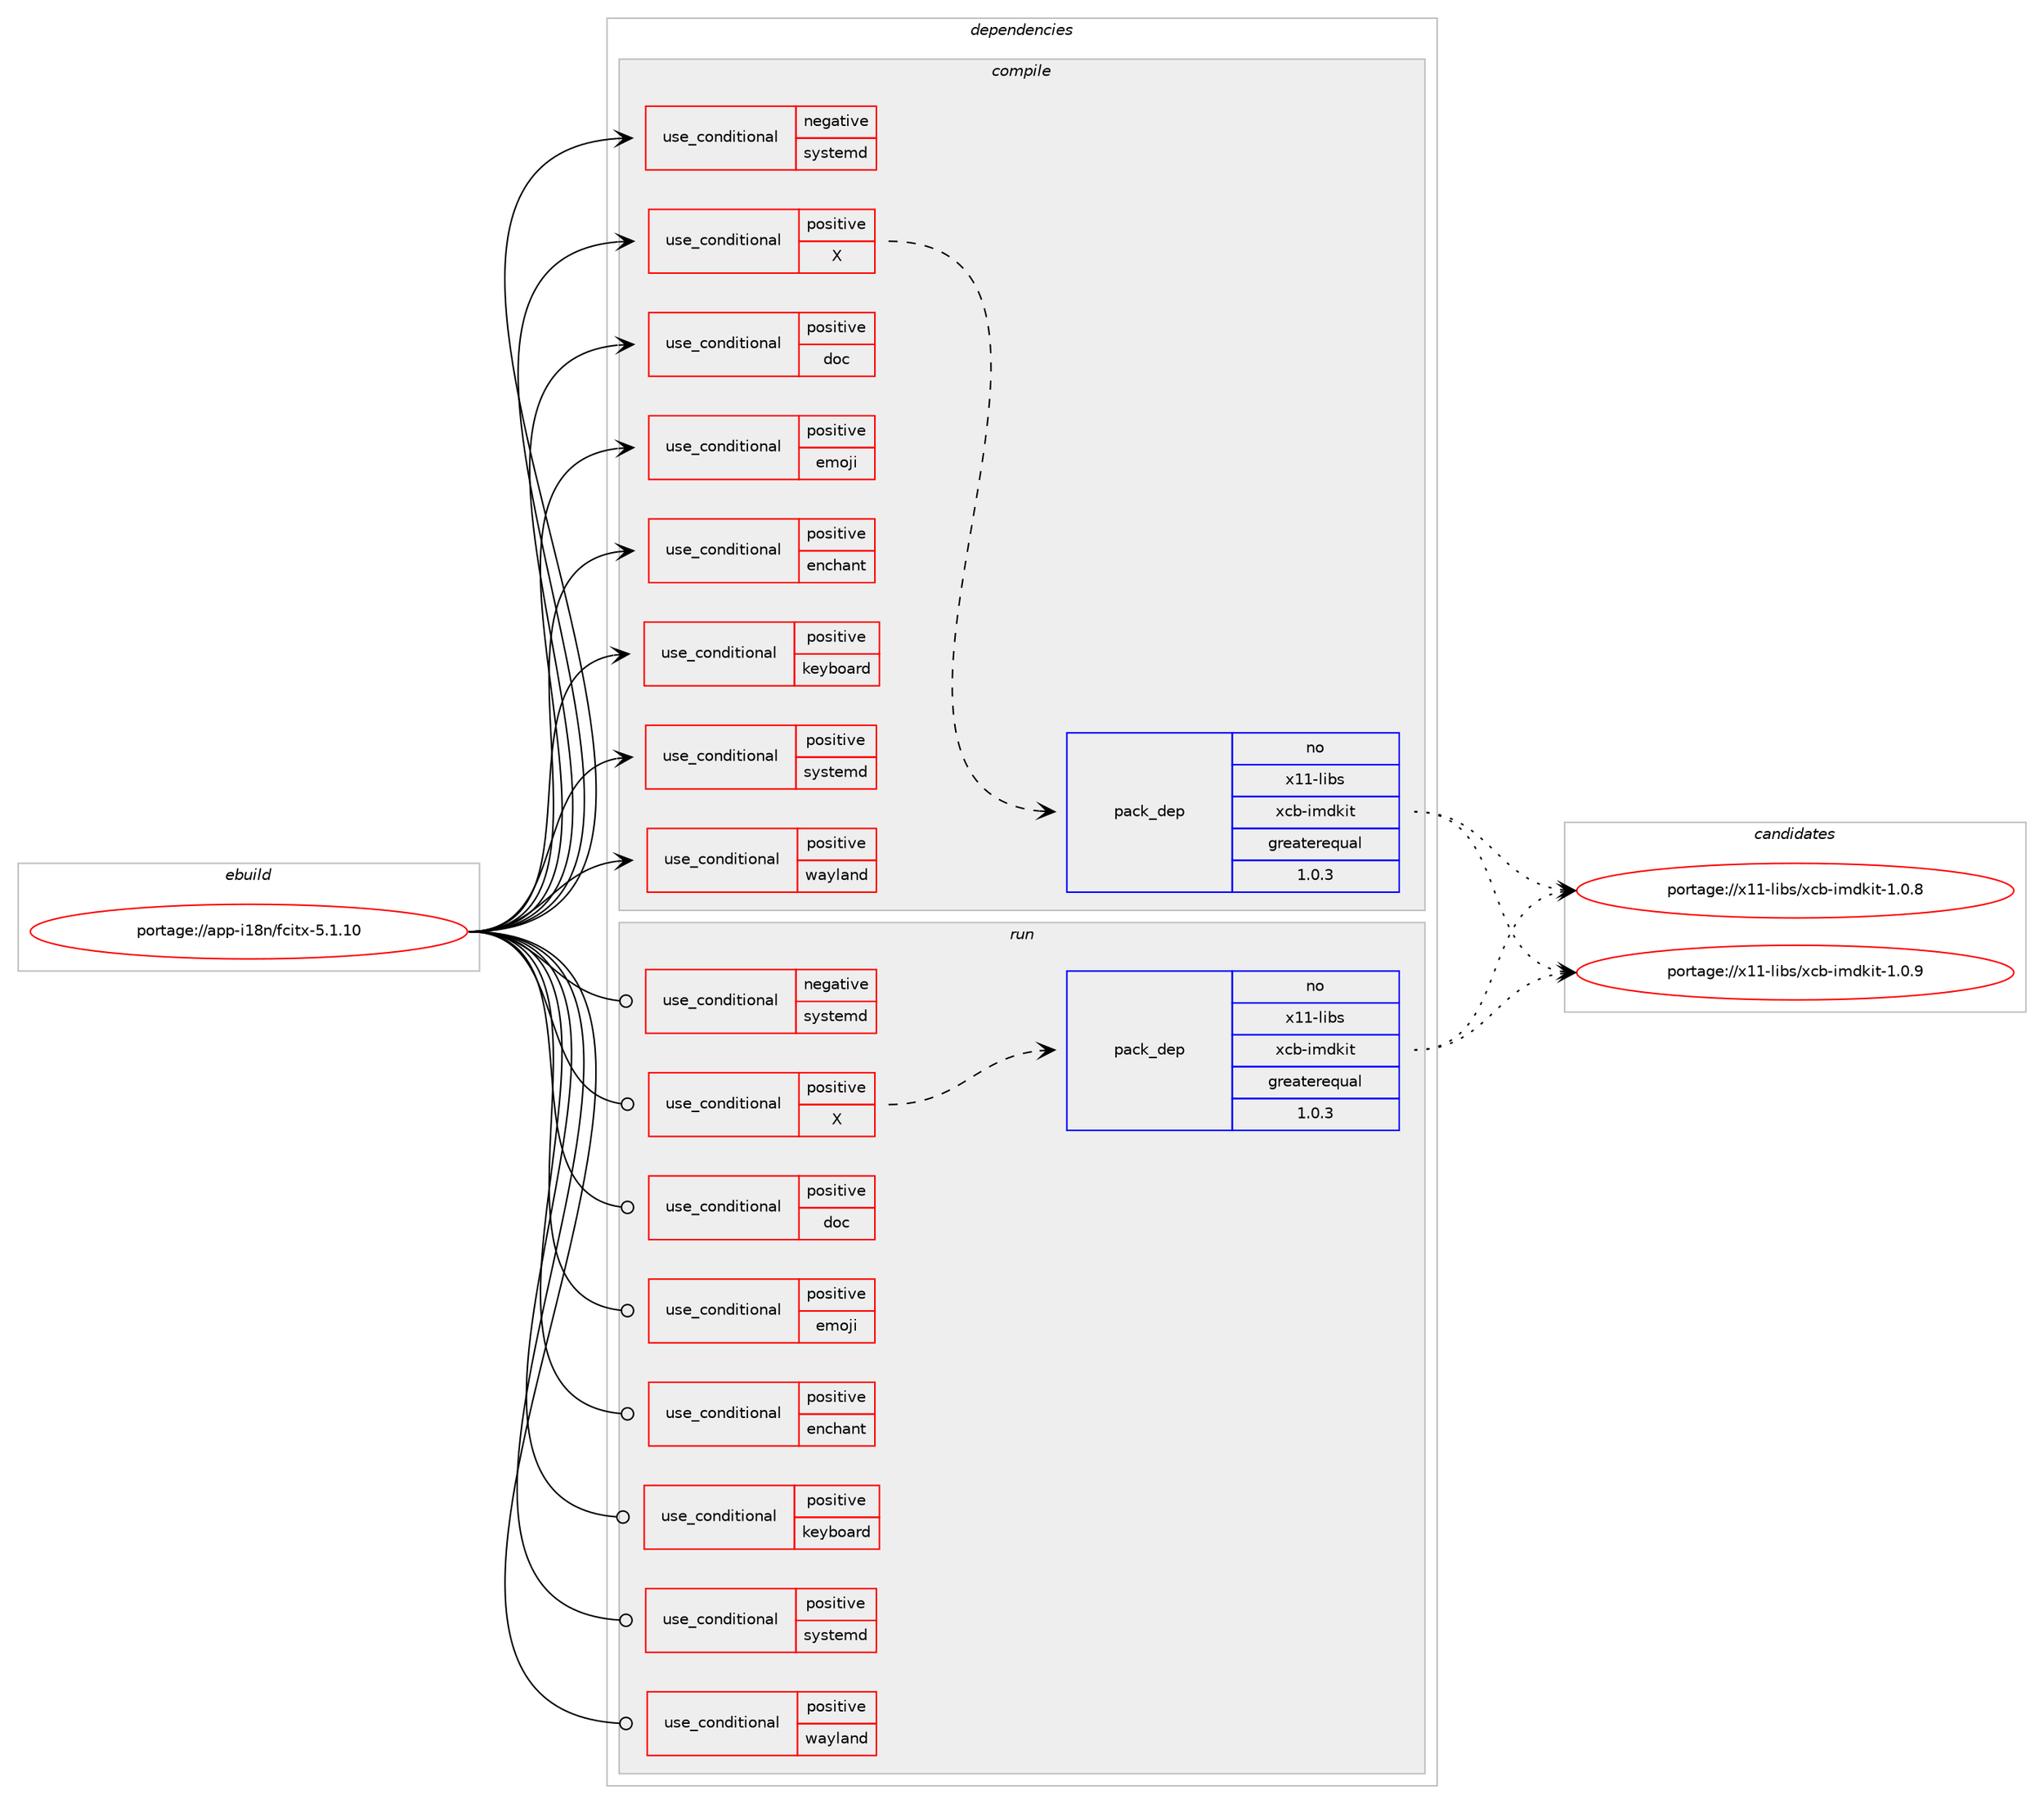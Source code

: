 digraph prolog {

# *************
# Graph options
# *************

newrank=true;
concentrate=true;
compound=true;
graph [rankdir=LR,fontname=Helvetica,fontsize=10,ranksep=1.5];#, ranksep=2.5, nodesep=0.2];
edge  [arrowhead=vee];
node  [fontname=Helvetica,fontsize=10];

# **********
# The ebuild
# **********

subgraph cluster_leftcol {
color=gray;
rank=same;
label=<<i>ebuild</i>>;
id [label="portage://app-i18n/fcitx-5.1.10", color=red, width=4, href="../app-i18n/fcitx-5.1.10.svg"];
}

# ****************
# The dependencies
# ****************

subgraph cluster_midcol {
color=gray;
label=<<i>dependencies</i>>;
subgraph cluster_compile {
fillcolor="#eeeeee";
style=filled;
label=<<i>compile</i>>;
subgraph cond10401 {
dependency16558 [label=<<TABLE BORDER="0" CELLBORDER="1" CELLSPACING="0" CELLPADDING="4"><TR><TD ROWSPAN="3" CELLPADDING="10">use_conditional</TD></TR><TR><TD>negative</TD></TR><TR><TD>systemd</TD></TR></TABLE>>, shape=none, color=red];
# *** BEGIN UNKNOWN DEPENDENCY TYPE (TODO) ***
# dependency16558 -> package_dependency(portage://app-i18n/fcitx-5.1.10,install,no,dev-libs,libuv,none,[,,],[],[])
# *** END UNKNOWN DEPENDENCY TYPE (TODO) ***

# *** BEGIN UNKNOWN DEPENDENCY TYPE (TODO) ***
# dependency16558 -> package_dependency(portage://app-i18n/fcitx-5.1.10,install,no,sys-apps,dbus,none,[,,],[],[])
# *** END UNKNOWN DEPENDENCY TYPE (TODO) ***

}
id:e -> dependency16558:w [weight=20,style="solid",arrowhead="vee"];
subgraph cond10402 {
dependency16559 [label=<<TABLE BORDER="0" CELLBORDER="1" CELLSPACING="0" CELLPADDING="4"><TR><TD ROWSPAN="3" CELLPADDING="10">use_conditional</TD></TR><TR><TD>positive</TD></TR><TR><TD>X</TD></TR></TABLE>>, shape=none, color=red];
# *** BEGIN UNKNOWN DEPENDENCY TYPE (TODO) ***
# dependency16559 -> package_dependency(portage://app-i18n/fcitx-5.1.10,install,no,dev-libs,glib,none,[,,],[slot(2)],[])
# *** END UNKNOWN DEPENDENCY TYPE (TODO) ***

subgraph pack5815 {
dependency16560 [label=<<TABLE BORDER="0" CELLBORDER="1" CELLSPACING="0" CELLPADDING="4" WIDTH="220"><TR><TD ROWSPAN="6" CELLPADDING="30">pack_dep</TD></TR><TR><TD WIDTH="110">no</TD></TR><TR><TD>x11-libs</TD></TR><TR><TD>xcb-imdkit</TD></TR><TR><TD>greaterequal</TD></TR><TR><TD>1.0.3</TD></TR></TABLE>>, shape=none, color=blue];
}
dependency16559:e -> dependency16560:w [weight=20,style="dashed",arrowhead="vee"];
# *** BEGIN UNKNOWN DEPENDENCY TYPE (TODO) ***
# dependency16559 -> package_dependency(portage://app-i18n/fcitx-5.1.10,install,no,x11-libs,libX11,none,[,,],[],[])
# *** END UNKNOWN DEPENDENCY TYPE (TODO) ***

# *** BEGIN UNKNOWN DEPENDENCY TYPE (TODO) ***
# dependency16559 -> package_dependency(portage://app-i18n/fcitx-5.1.10,install,no,x11-libs,libxkbfile,none,[,,],[],[])
# *** END UNKNOWN DEPENDENCY TYPE (TODO) ***

# *** BEGIN UNKNOWN DEPENDENCY TYPE (TODO) ***
# dependency16559 -> package_dependency(portage://app-i18n/fcitx-5.1.10,install,no,x11-libs,xcb-util,none,[,,],[],[])
# *** END UNKNOWN DEPENDENCY TYPE (TODO) ***

# *** BEGIN UNKNOWN DEPENDENCY TYPE (TODO) ***
# dependency16559 -> package_dependency(portage://app-i18n/fcitx-5.1.10,install,no,x11-libs,xcb-util-keysyms,none,[,,],[],[])
# *** END UNKNOWN DEPENDENCY TYPE (TODO) ***

# *** BEGIN UNKNOWN DEPENDENCY TYPE (TODO) ***
# dependency16559 -> package_dependency(portage://app-i18n/fcitx-5.1.10,install,no,x11-libs,xcb-util-wm,none,[,,],[],[])
# *** END UNKNOWN DEPENDENCY TYPE (TODO) ***

}
id:e -> dependency16559:w [weight=20,style="solid",arrowhead="vee"];
subgraph cond10403 {
dependency16561 [label=<<TABLE BORDER="0" CELLBORDER="1" CELLSPACING="0" CELLPADDING="4"><TR><TD ROWSPAN="3" CELLPADDING="10">use_conditional</TD></TR><TR><TD>positive</TD></TR><TR><TD>doc</TD></TR></TABLE>>, shape=none, color=red];
# *** BEGIN UNKNOWN DEPENDENCY TYPE (TODO) ***
# dependency16561 -> package_dependency(portage://app-i18n/fcitx-5.1.10,install,no,app-text,doxygen,none,[,,],[],[])
# *** END UNKNOWN DEPENDENCY TYPE (TODO) ***

# *** BEGIN UNKNOWN DEPENDENCY TYPE (TODO) ***
# dependency16561 -> package_dependency(portage://app-i18n/fcitx-5.1.10,install,no,dev-texlive,texlive-fontutils,none,[,,],[],[])
# *** END UNKNOWN DEPENDENCY TYPE (TODO) ***

}
id:e -> dependency16561:w [weight=20,style="solid",arrowhead="vee"];
subgraph cond10404 {
dependency16562 [label=<<TABLE BORDER="0" CELLBORDER="1" CELLSPACING="0" CELLPADDING="4"><TR><TD ROWSPAN="3" CELLPADDING="10">use_conditional</TD></TR><TR><TD>positive</TD></TR><TR><TD>emoji</TD></TR></TABLE>>, shape=none, color=red];
# *** BEGIN UNKNOWN DEPENDENCY TYPE (TODO) ***
# dependency16562 -> package_dependency(portage://app-i18n/fcitx-5.1.10,install,no,sys-libs,zlib,none,[,,],[],[])
# *** END UNKNOWN DEPENDENCY TYPE (TODO) ***

}
id:e -> dependency16562:w [weight=20,style="solid",arrowhead="vee"];
subgraph cond10405 {
dependency16563 [label=<<TABLE BORDER="0" CELLBORDER="1" CELLSPACING="0" CELLPADDING="4"><TR><TD ROWSPAN="3" CELLPADDING="10">use_conditional</TD></TR><TR><TD>positive</TD></TR><TR><TD>enchant</TD></TR></TABLE>>, shape=none, color=red];
# *** BEGIN UNKNOWN DEPENDENCY TYPE (TODO) ***
# dependency16563 -> package_dependency(portage://app-i18n/fcitx-5.1.10,install,no,app-text,enchant,none,[,,],[slot(2)],[])
# *** END UNKNOWN DEPENDENCY TYPE (TODO) ***

}
id:e -> dependency16563:w [weight=20,style="solid",arrowhead="vee"];
subgraph cond10406 {
dependency16564 [label=<<TABLE BORDER="0" CELLBORDER="1" CELLSPACING="0" CELLPADDING="4"><TR><TD ROWSPAN="3" CELLPADDING="10">use_conditional</TD></TR><TR><TD>positive</TD></TR><TR><TD>keyboard</TD></TR></TABLE>>, shape=none, color=red];
# *** BEGIN UNKNOWN DEPENDENCY TYPE (TODO) ***
# dependency16564 -> package_dependency(portage://app-i18n/fcitx-5.1.10,install,no,app-text,iso-codes,none,[,,],[],[])
# *** END UNKNOWN DEPENDENCY TYPE (TODO) ***

# *** BEGIN UNKNOWN DEPENDENCY TYPE (TODO) ***
# dependency16564 -> package_dependency(portage://app-i18n/fcitx-5.1.10,install,no,dev-libs,expat,none,[,,],[],[])
# *** END UNKNOWN DEPENDENCY TYPE (TODO) ***

# *** BEGIN UNKNOWN DEPENDENCY TYPE (TODO) ***
# dependency16564 -> package_dependency(portage://app-i18n/fcitx-5.1.10,install,no,dev-libs,json-c,none,[,,],any_same_slot,[])
# *** END UNKNOWN DEPENDENCY TYPE (TODO) ***

# *** BEGIN UNKNOWN DEPENDENCY TYPE (TODO) ***
# dependency16564 -> package_dependency(portage://app-i18n/fcitx-5.1.10,install,no,x11-misc,xkeyboard-config,none,[,,],[],[])
# *** END UNKNOWN DEPENDENCY TYPE (TODO) ***

# *** BEGIN UNKNOWN DEPENDENCY TYPE (TODO) ***
# dependency16564 -> package_dependency(portage://app-i18n/fcitx-5.1.10,install,no,x11-libs,libxkbcommon,none,[,,],[],[use(optenable(X),none),use(optenable(wayland),none)])
# *** END UNKNOWN DEPENDENCY TYPE (TODO) ***

}
id:e -> dependency16564:w [weight=20,style="solid",arrowhead="vee"];
subgraph cond10407 {
dependency16565 [label=<<TABLE BORDER="0" CELLBORDER="1" CELLSPACING="0" CELLPADDING="4"><TR><TD ROWSPAN="3" CELLPADDING="10">use_conditional</TD></TR><TR><TD>positive</TD></TR><TR><TD>systemd</TD></TR></TABLE>>, shape=none, color=red];
# *** BEGIN UNKNOWN DEPENDENCY TYPE (TODO) ***
# dependency16565 -> package_dependency(portage://app-i18n/fcitx-5.1.10,install,no,sys-apps,systemd,none,[,,],[],[])
# *** END UNKNOWN DEPENDENCY TYPE (TODO) ***

}
id:e -> dependency16565:w [weight=20,style="solid",arrowhead="vee"];
subgraph cond10408 {
dependency16566 [label=<<TABLE BORDER="0" CELLBORDER="1" CELLSPACING="0" CELLPADDING="4"><TR><TD ROWSPAN="3" CELLPADDING="10">use_conditional</TD></TR><TR><TD>positive</TD></TR><TR><TD>wayland</TD></TR></TABLE>>, shape=none, color=red];
# *** BEGIN UNKNOWN DEPENDENCY TYPE (TODO) ***
# dependency16566 -> package_dependency(portage://app-i18n/fcitx-5.1.10,install,no,dev-libs,glib,none,[,,],[slot(2)],[])
# *** END UNKNOWN DEPENDENCY TYPE (TODO) ***

# *** BEGIN UNKNOWN DEPENDENCY TYPE (TODO) ***
# dependency16566 -> package_dependency(portage://app-i18n/fcitx-5.1.10,install,no,dev-libs,wayland,none,[,,],[],[])
# *** END UNKNOWN DEPENDENCY TYPE (TODO) ***

# *** BEGIN UNKNOWN DEPENDENCY TYPE (TODO) ***
# dependency16566 -> package_dependency(portage://app-i18n/fcitx-5.1.10,install,no,dev-libs,wayland-protocols,none,[,,],[],[])
# *** END UNKNOWN DEPENDENCY TYPE (TODO) ***

# *** BEGIN UNKNOWN DEPENDENCY TYPE (TODO) ***
# dependency16566 -> package_dependency(portage://app-i18n/fcitx-5.1.10,install,no,dev-util,wayland-scanner,none,[,,],[],[])
# *** END UNKNOWN DEPENDENCY TYPE (TODO) ***

}
id:e -> dependency16566:w [weight=20,style="solid",arrowhead="vee"];
# *** BEGIN UNKNOWN DEPENDENCY TYPE (TODO) ***
# id -> package_dependency(portage://app-i18n/fcitx-5.1.10,install,no,dev-libs,libfmt,none,[,,],[],[])
# *** END UNKNOWN DEPENDENCY TYPE (TODO) ***

# *** BEGIN UNKNOWN DEPENDENCY TYPE (TODO) ***
# id -> package_dependency(portage://app-i18n/fcitx-5.1.10,install,no,sys-devel,gettext,none,[,,],[],[])
# *** END UNKNOWN DEPENDENCY TYPE (TODO) ***

# *** BEGIN UNKNOWN DEPENDENCY TYPE (TODO) ***
# id -> package_dependency(portage://app-i18n/fcitx-5.1.10,install,no,virtual,libintl,none,[,,],[],[])
# *** END UNKNOWN DEPENDENCY TYPE (TODO) ***

# *** BEGIN UNKNOWN DEPENDENCY TYPE (TODO) ***
# id -> package_dependency(portage://app-i18n/fcitx-5.1.10,install,no,x11-libs,cairo,none,[,,],[],[use(optenable(X),none)])
# *** END UNKNOWN DEPENDENCY TYPE (TODO) ***

# *** BEGIN UNKNOWN DEPENDENCY TYPE (TODO) ***
# id -> package_dependency(portage://app-i18n/fcitx-5.1.10,install,no,x11-libs,gdk-pixbuf,none,[,,],[slot(2)],[])
# *** END UNKNOWN DEPENDENCY TYPE (TODO) ***

# *** BEGIN UNKNOWN DEPENDENCY TYPE (TODO) ***
# id -> package_dependency(portage://app-i18n/fcitx-5.1.10,install,no,x11-libs,pango,none,[,,],[],[use(optenable(X),none)])
# *** END UNKNOWN DEPENDENCY TYPE (TODO) ***

# *** BEGIN UNKNOWN DEPENDENCY TYPE (TODO) ***
# id -> package_dependency(portage://app-i18n/fcitx-5.1.10,install,weak,app-i18n,fcitx,none,[,,],[slot(4)],[])
# *** END UNKNOWN DEPENDENCY TYPE (TODO) ***

}
subgraph cluster_compileandrun {
fillcolor="#eeeeee";
style=filled;
label=<<i>compile and run</i>>;
}
subgraph cluster_run {
fillcolor="#eeeeee";
style=filled;
label=<<i>run</i>>;
subgraph cond10409 {
dependency16567 [label=<<TABLE BORDER="0" CELLBORDER="1" CELLSPACING="0" CELLPADDING="4"><TR><TD ROWSPAN="3" CELLPADDING="10">use_conditional</TD></TR><TR><TD>negative</TD></TR><TR><TD>systemd</TD></TR></TABLE>>, shape=none, color=red];
# *** BEGIN UNKNOWN DEPENDENCY TYPE (TODO) ***
# dependency16567 -> package_dependency(portage://app-i18n/fcitx-5.1.10,run,no,dev-libs,libuv,none,[,,],[],[])
# *** END UNKNOWN DEPENDENCY TYPE (TODO) ***

# *** BEGIN UNKNOWN DEPENDENCY TYPE (TODO) ***
# dependency16567 -> package_dependency(portage://app-i18n/fcitx-5.1.10,run,no,sys-apps,dbus,none,[,,],[],[])
# *** END UNKNOWN DEPENDENCY TYPE (TODO) ***

}
id:e -> dependency16567:w [weight=20,style="solid",arrowhead="odot"];
subgraph cond10410 {
dependency16568 [label=<<TABLE BORDER="0" CELLBORDER="1" CELLSPACING="0" CELLPADDING="4"><TR><TD ROWSPAN="3" CELLPADDING="10">use_conditional</TD></TR><TR><TD>positive</TD></TR><TR><TD>X</TD></TR></TABLE>>, shape=none, color=red];
# *** BEGIN UNKNOWN DEPENDENCY TYPE (TODO) ***
# dependency16568 -> package_dependency(portage://app-i18n/fcitx-5.1.10,run,no,dev-libs,glib,none,[,,],[slot(2)],[])
# *** END UNKNOWN DEPENDENCY TYPE (TODO) ***

subgraph pack5816 {
dependency16569 [label=<<TABLE BORDER="0" CELLBORDER="1" CELLSPACING="0" CELLPADDING="4" WIDTH="220"><TR><TD ROWSPAN="6" CELLPADDING="30">pack_dep</TD></TR><TR><TD WIDTH="110">no</TD></TR><TR><TD>x11-libs</TD></TR><TR><TD>xcb-imdkit</TD></TR><TR><TD>greaterequal</TD></TR><TR><TD>1.0.3</TD></TR></TABLE>>, shape=none, color=blue];
}
dependency16568:e -> dependency16569:w [weight=20,style="dashed",arrowhead="vee"];
# *** BEGIN UNKNOWN DEPENDENCY TYPE (TODO) ***
# dependency16568 -> package_dependency(portage://app-i18n/fcitx-5.1.10,run,no,x11-libs,libX11,none,[,,],[],[])
# *** END UNKNOWN DEPENDENCY TYPE (TODO) ***

# *** BEGIN UNKNOWN DEPENDENCY TYPE (TODO) ***
# dependency16568 -> package_dependency(portage://app-i18n/fcitx-5.1.10,run,no,x11-libs,libxkbfile,none,[,,],[],[])
# *** END UNKNOWN DEPENDENCY TYPE (TODO) ***

# *** BEGIN UNKNOWN DEPENDENCY TYPE (TODO) ***
# dependency16568 -> package_dependency(portage://app-i18n/fcitx-5.1.10,run,no,x11-libs,xcb-util,none,[,,],[],[])
# *** END UNKNOWN DEPENDENCY TYPE (TODO) ***

# *** BEGIN UNKNOWN DEPENDENCY TYPE (TODO) ***
# dependency16568 -> package_dependency(portage://app-i18n/fcitx-5.1.10,run,no,x11-libs,xcb-util-keysyms,none,[,,],[],[])
# *** END UNKNOWN DEPENDENCY TYPE (TODO) ***

# *** BEGIN UNKNOWN DEPENDENCY TYPE (TODO) ***
# dependency16568 -> package_dependency(portage://app-i18n/fcitx-5.1.10,run,no,x11-libs,xcb-util-wm,none,[,,],[],[])
# *** END UNKNOWN DEPENDENCY TYPE (TODO) ***

}
id:e -> dependency16568:w [weight=20,style="solid",arrowhead="odot"];
subgraph cond10411 {
dependency16570 [label=<<TABLE BORDER="0" CELLBORDER="1" CELLSPACING="0" CELLPADDING="4"><TR><TD ROWSPAN="3" CELLPADDING="10">use_conditional</TD></TR><TR><TD>positive</TD></TR><TR><TD>doc</TD></TR></TABLE>>, shape=none, color=red];
# *** BEGIN UNKNOWN DEPENDENCY TYPE (TODO) ***
# dependency16570 -> package_dependency(portage://app-i18n/fcitx-5.1.10,run,no,app-text,doxygen,none,[,,],[],[])
# *** END UNKNOWN DEPENDENCY TYPE (TODO) ***

# *** BEGIN UNKNOWN DEPENDENCY TYPE (TODO) ***
# dependency16570 -> package_dependency(portage://app-i18n/fcitx-5.1.10,run,no,dev-texlive,texlive-fontutils,none,[,,],[],[])
# *** END UNKNOWN DEPENDENCY TYPE (TODO) ***

}
id:e -> dependency16570:w [weight=20,style="solid",arrowhead="odot"];
subgraph cond10412 {
dependency16571 [label=<<TABLE BORDER="0" CELLBORDER="1" CELLSPACING="0" CELLPADDING="4"><TR><TD ROWSPAN="3" CELLPADDING="10">use_conditional</TD></TR><TR><TD>positive</TD></TR><TR><TD>emoji</TD></TR></TABLE>>, shape=none, color=red];
# *** BEGIN UNKNOWN DEPENDENCY TYPE (TODO) ***
# dependency16571 -> package_dependency(portage://app-i18n/fcitx-5.1.10,run,no,sys-libs,zlib,none,[,,],[],[])
# *** END UNKNOWN DEPENDENCY TYPE (TODO) ***

}
id:e -> dependency16571:w [weight=20,style="solid",arrowhead="odot"];
subgraph cond10413 {
dependency16572 [label=<<TABLE BORDER="0" CELLBORDER="1" CELLSPACING="0" CELLPADDING="4"><TR><TD ROWSPAN="3" CELLPADDING="10">use_conditional</TD></TR><TR><TD>positive</TD></TR><TR><TD>enchant</TD></TR></TABLE>>, shape=none, color=red];
# *** BEGIN UNKNOWN DEPENDENCY TYPE (TODO) ***
# dependency16572 -> package_dependency(portage://app-i18n/fcitx-5.1.10,run,no,app-text,enchant,none,[,,],[slot(2)],[])
# *** END UNKNOWN DEPENDENCY TYPE (TODO) ***

}
id:e -> dependency16572:w [weight=20,style="solid",arrowhead="odot"];
subgraph cond10414 {
dependency16573 [label=<<TABLE BORDER="0" CELLBORDER="1" CELLSPACING="0" CELLPADDING="4"><TR><TD ROWSPAN="3" CELLPADDING="10">use_conditional</TD></TR><TR><TD>positive</TD></TR><TR><TD>keyboard</TD></TR></TABLE>>, shape=none, color=red];
# *** BEGIN UNKNOWN DEPENDENCY TYPE (TODO) ***
# dependency16573 -> package_dependency(portage://app-i18n/fcitx-5.1.10,run,no,app-text,iso-codes,none,[,,],[],[])
# *** END UNKNOWN DEPENDENCY TYPE (TODO) ***

# *** BEGIN UNKNOWN DEPENDENCY TYPE (TODO) ***
# dependency16573 -> package_dependency(portage://app-i18n/fcitx-5.1.10,run,no,dev-libs,expat,none,[,,],[],[])
# *** END UNKNOWN DEPENDENCY TYPE (TODO) ***

# *** BEGIN UNKNOWN DEPENDENCY TYPE (TODO) ***
# dependency16573 -> package_dependency(portage://app-i18n/fcitx-5.1.10,run,no,dev-libs,json-c,none,[,,],any_same_slot,[])
# *** END UNKNOWN DEPENDENCY TYPE (TODO) ***

# *** BEGIN UNKNOWN DEPENDENCY TYPE (TODO) ***
# dependency16573 -> package_dependency(portage://app-i18n/fcitx-5.1.10,run,no,x11-misc,xkeyboard-config,none,[,,],[],[])
# *** END UNKNOWN DEPENDENCY TYPE (TODO) ***

# *** BEGIN UNKNOWN DEPENDENCY TYPE (TODO) ***
# dependency16573 -> package_dependency(portage://app-i18n/fcitx-5.1.10,run,no,x11-libs,libxkbcommon,none,[,,],[],[use(optenable(X),none),use(optenable(wayland),none)])
# *** END UNKNOWN DEPENDENCY TYPE (TODO) ***

}
id:e -> dependency16573:w [weight=20,style="solid",arrowhead="odot"];
subgraph cond10415 {
dependency16574 [label=<<TABLE BORDER="0" CELLBORDER="1" CELLSPACING="0" CELLPADDING="4"><TR><TD ROWSPAN="3" CELLPADDING="10">use_conditional</TD></TR><TR><TD>positive</TD></TR><TR><TD>systemd</TD></TR></TABLE>>, shape=none, color=red];
# *** BEGIN UNKNOWN DEPENDENCY TYPE (TODO) ***
# dependency16574 -> package_dependency(portage://app-i18n/fcitx-5.1.10,run,no,sys-apps,systemd,none,[,,],[],[])
# *** END UNKNOWN DEPENDENCY TYPE (TODO) ***

}
id:e -> dependency16574:w [weight=20,style="solid",arrowhead="odot"];
subgraph cond10416 {
dependency16575 [label=<<TABLE BORDER="0" CELLBORDER="1" CELLSPACING="0" CELLPADDING="4"><TR><TD ROWSPAN="3" CELLPADDING="10">use_conditional</TD></TR><TR><TD>positive</TD></TR><TR><TD>wayland</TD></TR></TABLE>>, shape=none, color=red];
# *** BEGIN UNKNOWN DEPENDENCY TYPE (TODO) ***
# dependency16575 -> package_dependency(portage://app-i18n/fcitx-5.1.10,run,no,dev-libs,glib,none,[,,],[slot(2)],[])
# *** END UNKNOWN DEPENDENCY TYPE (TODO) ***

# *** BEGIN UNKNOWN DEPENDENCY TYPE (TODO) ***
# dependency16575 -> package_dependency(portage://app-i18n/fcitx-5.1.10,run,no,dev-libs,wayland,none,[,,],[],[])
# *** END UNKNOWN DEPENDENCY TYPE (TODO) ***

# *** BEGIN UNKNOWN DEPENDENCY TYPE (TODO) ***
# dependency16575 -> package_dependency(portage://app-i18n/fcitx-5.1.10,run,no,dev-libs,wayland-protocols,none,[,,],[],[])
# *** END UNKNOWN DEPENDENCY TYPE (TODO) ***

# *** BEGIN UNKNOWN DEPENDENCY TYPE (TODO) ***
# dependency16575 -> package_dependency(portage://app-i18n/fcitx-5.1.10,run,no,dev-util,wayland-scanner,none,[,,],[],[])
# *** END UNKNOWN DEPENDENCY TYPE (TODO) ***

}
id:e -> dependency16575:w [weight=20,style="solid",arrowhead="odot"];
# *** BEGIN UNKNOWN DEPENDENCY TYPE (TODO) ***
# id -> package_dependency(portage://app-i18n/fcitx-5.1.10,run,no,dev-libs,libfmt,none,[,,],[],[])
# *** END UNKNOWN DEPENDENCY TYPE (TODO) ***

# *** BEGIN UNKNOWN DEPENDENCY TYPE (TODO) ***
# id -> package_dependency(portage://app-i18n/fcitx-5.1.10,run,no,sys-devel,gettext,none,[,,],[],[])
# *** END UNKNOWN DEPENDENCY TYPE (TODO) ***

# *** BEGIN UNKNOWN DEPENDENCY TYPE (TODO) ***
# id -> package_dependency(portage://app-i18n/fcitx-5.1.10,run,no,virtual,libintl,none,[,,],[],[])
# *** END UNKNOWN DEPENDENCY TYPE (TODO) ***

# *** BEGIN UNKNOWN DEPENDENCY TYPE (TODO) ***
# id -> package_dependency(portage://app-i18n/fcitx-5.1.10,run,no,x11-libs,cairo,none,[,,],[],[use(optenable(X),none)])
# *** END UNKNOWN DEPENDENCY TYPE (TODO) ***

# *** BEGIN UNKNOWN DEPENDENCY TYPE (TODO) ***
# id -> package_dependency(portage://app-i18n/fcitx-5.1.10,run,no,x11-libs,gdk-pixbuf,none,[,,],[slot(2)],[])
# *** END UNKNOWN DEPENDENCY TYPE (TODO) ***

# *** BEGIN UNKNOWN DEPENDENCY TYPE (TODO) ***
# id -> package_dependency(portage://app-i18n/fcitx-5.1.10,run,no,x11-libs,pango,none,[,,],[],[use(optenable(X),none)])
# *** END UNKNOWN DEPENDENCY TYPE (TODO) ***

# *** BEGIN UNKNOWN DEPENDENCY TYPE (TODO) ***
# id -> package_dependency(portage://app-i18n/fcitx-5.1.10,run,weak,app-i18n,fcitx,none,[,,],[slot(4)],[])
# *** END UNKNOWN DEPENDENCY TYPE (TODO) ***

}
}

# **************
# The candidates
# **************

subgraph cluster_choices {
rank=same;
color=gray;
label=<<i>candidates</i>>;

subgraph choice5815 {
color=black;
nodesep=1;
choice1204949451081059811547120999845105109100107105116454946484656 [label="portage://x11-libs/xcb-imdkit-1.0.8", color=red, width=4,href="../x11-libs/xcb-imdkit-1.0.8.svg"];
choice1204949451081059811547120999845105109100107105116454946484657 [label="portage://x11-libs/xcb-imdkit-1.0.9", color=red, width=4,href="../x11-libs/xcb-imdkit-1.0.9.svg"];
dependency16560:e -> choice1204949451081059811547120999845105109100107105116454946484656:w [style=dotted,weight="100"];
dependency16560:e -> choice1204949451081059811547120999845105109100107105116454946484657:w [style=dotted,weight="100"];
}
subgraph choice5816 {
color=black;
nodesep=1;
choice1204949451081059811547120999845105109100107105116454946484656 [label="portage://x11-libs/xcb-imdkit-1.0.8", color=red, width=4,href="../x11-libs/xcb-imdkit-1.0.8.svg"];
choice1204949451081059811547120999845105109100107105116454946484657 [label="portage://x11-libs/xcb-imdkit-1.0.9", color=red, width=4,href="../x11-libs/xcb-imdkit-1.0.9.svg"];
dependency16569:e -> choice1204949451081059811547120999845105109100107105116454946484656:w [style=dotted,weight="100"];
dependency16569:e -> choice1204949451081059811547120999845105109100107105116454946484657:w [style=dotted,weight="100"];
}
}

}

